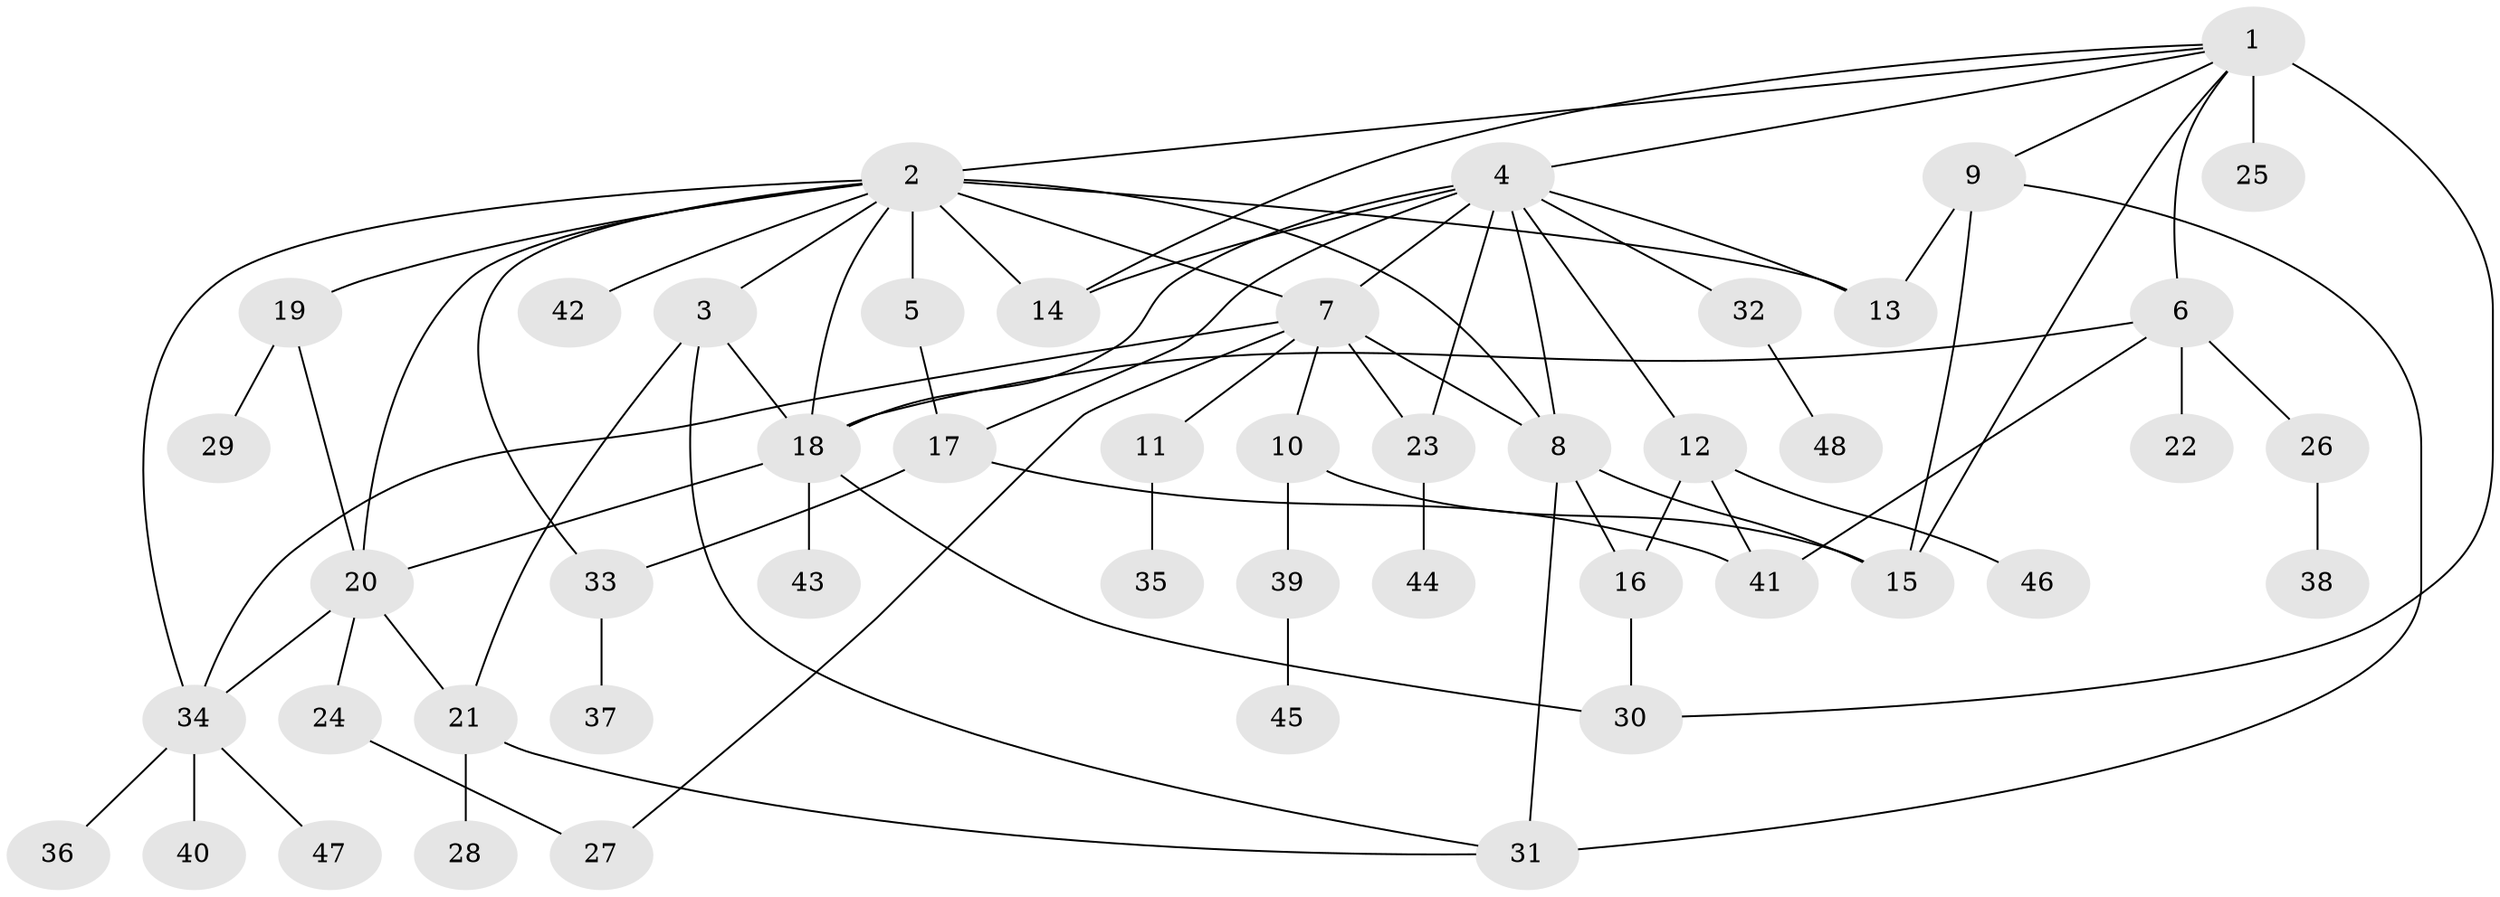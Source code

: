 // original degree distribution, {18: 0.01680672268907563, 7: 0.025210084033613446, 12: 0.01680672268907563, 1: 0.5210084033613446, 8: 0.01680672268907563, 3: 0.10084033613445378, 2: 0.226890756302521, 5: 0.03361344537815126, 10: 0.008403361344537815, 4: 0.025210084033613446, 9: 0.008403361344537815}
// Generated by graph-tools (version 1.1) at 2025/50/03/04/25 22:50:07]
// undirected, 48 vertices, 77 edges
graph export_dot {
  node [color=gray90,style=filled];
  1;
  2;
  3;
  4;
  5;
  6;
  7;
  8;
  9;
  10;
  11;
  12;
  13;
  14;
  15;
  16;
  17;
  18;
  19;
  20;
  21;
  22;
  23;
  24;
  25;
  26;
  27;
  28;
  29;
  30;
  31;
  32;
  33;
  34;
  35;
  36;
  37;
  38;
  39;
  40;
  41;
  42;
  43;
  44;
  45;
  46;
  47;
  48;
  1 -- 2 [weight=1.0];
  1 -- 4 [weight=1.0];
  1 -- 6 [weight=1.0];
  1 -- 9 [weight=2.0];
  1 -- 14 [weight=1.0];
  1 -- 15 [weight=2.0];
  1 -- 25 [weight=9.0];
  1 -- 30 [weight=1.0];
  2 -- 3 [weight=1.0];
  2 -- 5 [weight=5.0];
  2 -- 7 [weight=1.0];
  2 -- 8 [weight=1.0];
  2 -- 13 [weight=1.0];
  2 -- 14 [weight=1.0];
  2 -- 18 [weight=1.0];
  2 -- 19 [weight=1.0];
  2 -- 20 [weight=1.0];
  2 -- 33 [weight=1.0];
  2 -- 34 [weight=1.0];
  2 -- 42 [weight=1.0];
  3 -- 18 [weight=1.0];
  3 -- 21 [weight=1.0];
  3 -- 31 [weight=1.0];
  4 -- 7 [weight=1.0];
  4 -- 8 [weight=1.0];
  4 -- 12 [weight=1.0];
  4 -- 13 [weight=1.0];
  4 -- 14 [weight=1.0];
  4 -- 17 [weight=1.0];
  4 -- 18 [weight=1.0];
  4 -- 23 [weight=1.0];
  4 -- 32 [weight=1.0];
  5 -- 17 [weight=1.0];
  6 -- 18 [weight=1.0];
  6 -- 22 [weight=1.0];
  6 -- 26 [weight=1.0];
  6 -- 41 [weight=1.0];
  7 -- 8 [weight=1.0];
  7 -- 10 [weight=4.0];
  7 -- 11 [weight=1.0];
  7 -- 23 [weight=1.0];
  7 -- 27 [weight=1.0];
  7 -- 34 [weight=1.0];
  8 -- 15 [weight=1.0];
  8 -- 16 [weight=1.0];
  8 -- 31 [weight=1.0];
  9 -- 13 [weight=1.0];
  9 -- 15 [weight=1.0];
  9 -- 31 [weight=2.0];
  10 -- 15 [weight=1.0];
  10 -- 39 [weight=1.0];
  11 -- 35 [weight=1.0];
  12 -- 16 [weight=1.0];
  12 -- 41 [weight=1.0];
  12 -- 46 [weight=3.0];
  16 -- 30 [weight=1.0];
  17 -- 33 [weight=1.0];
  17 -- 41 [weight=1.0];
  18 -- 20 [weight=1.0];
  18 -- 30 [weight=1.0];
  18 -- 43 [weight=1.0];
  19 -- 20 [weight=1.0];
  19 -- 29 [weight=1.0];
  20 -- 21 [weight=1.0];
  20 -- 24 [weight=1.0];
  20 -- 34 [weight=1.0];
  21 -- 28 [weight=1.0];
  21 -- 31 [weight=1.0];
  23 -- 44 [weight=1.0];
  24 -- 27 [weight=2.0];
  26 -- 38 [weight=1.0];
  32 -- 48 [weight=1.0];
  33 -- 37 [weight=1.0];
  34 -- 36 [weight=1.0];
  34 -- 40 [weight=3.0];
  34 -- 47 [weight=1.0];
  39 -- 45 [weight=1.0];
}
